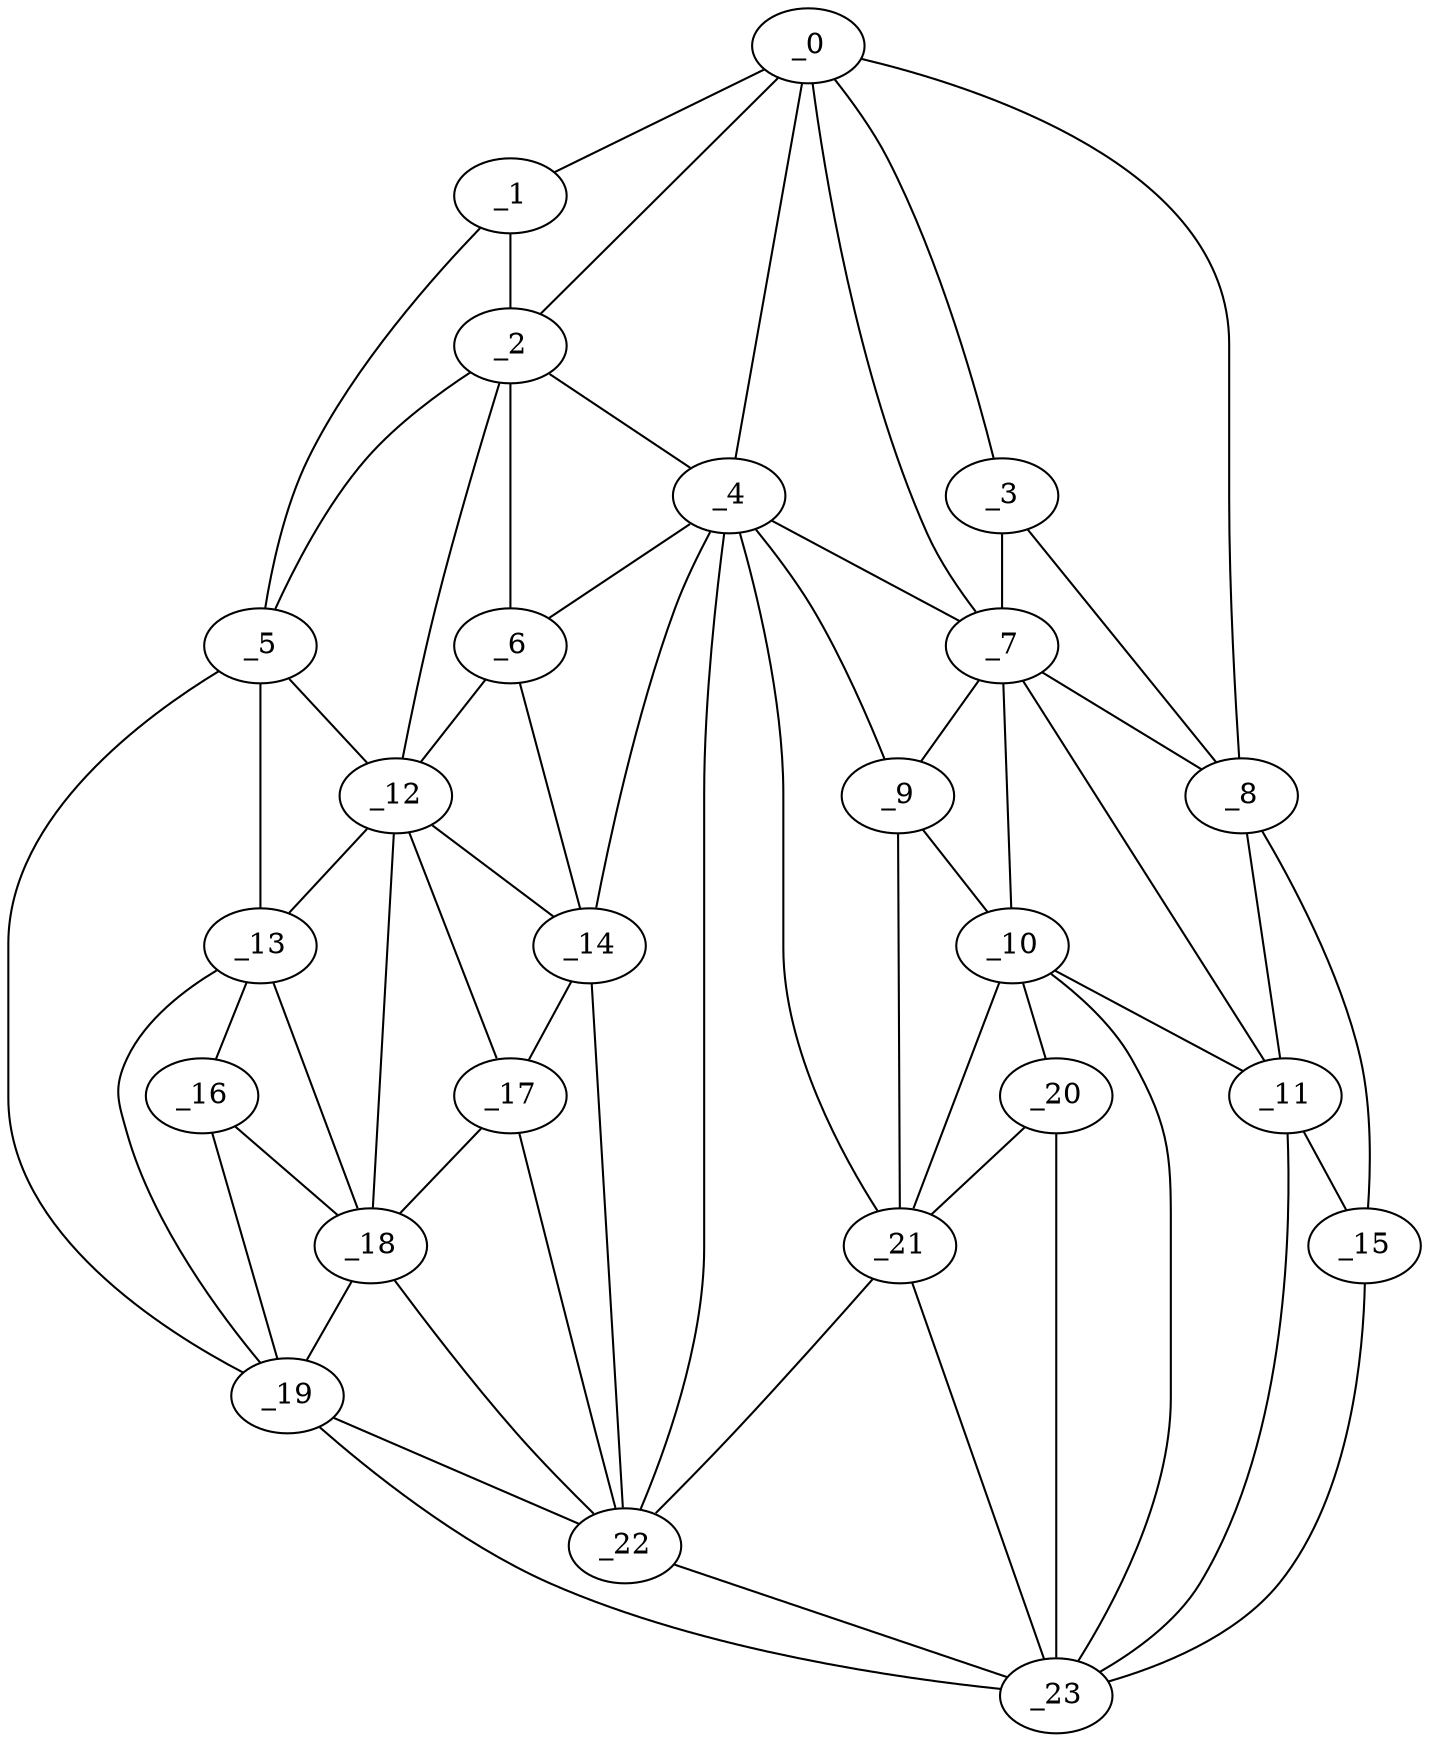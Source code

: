 graph "obj7__45.gxl" {
	_0	 [x=37,
		y=8];
	_1	 [x=53,
		y=96];
	_0 -- _1	 [valence=1];
	_2	 [x=54,
		y=81];
	_0 -- _2	 [valence=2];
	_3	 [x=58,
		y=12];
	_0 -- _3	 [valence=1];
	_4	 [x=61,
		y=66];
	_0 -- _4	 [valence=2];
	_7	 [x=66,
		y=21];
	_0 -- _7	 [valence=2];
	_8	 [x=69,
		y=4];
	_0 -- _8	 [valence=1];
	_1 -- _2	 [valence=1];
	_5	 [x=63,
		y=101];
	_1 -- _5	 [valence=1];
	_2 -- _4	 [valence=2];
	_2 -- _5	 [valence=1];
	_6	 [x=65,
		y=72];
	_2 -- _6	 [valence=2];
	_12	 [x=81,
		y=81];
	_2 -- _12	 [valence=2];
	_3 -- _7	 [valence=2];
	_3 -- _8	 [valence=2];
	_4 -- _6	 [valence=2];
	_4 -- _7	 [valence=1];
	_9	 [x=71,
		y=29];
	_4 -- _9	 [valence=2];
	_14	 [x=92,
		y=66];
	_4 -- _14	 [valence=1];
	_21	 [x=96,
		y=47];
	_4 -- _21	 [valence=2];
	_22	 [x=96,
		y=58];
	_4 -- _22	 [valence=2];
	_5 -- _12	 [valence=2];
	_13	 [x=81,
		y=96];
	_5 -- _13	 [valence=1];
	_19	 [x=95,
		y=103];
	_5 -- _19	 [valence=1];
	_6 -- _12	 [valence=2];
	_6 -- _14	 [valence=2];
	_7 -- _8	 [valence=2];
	_7 -- _9	 [valence=1];
	_10	 [x=79,
		y=28];
	_7 -- _10	 [valence=2];
	_11	 [x=81,
		y=17];
	_7 -- _11	 [valence=1];
	_8 -- _11	 [valence=1];
	_15	 [x=93,
		y=12];
	_8 -- _15	 [valence=1];
	_9 -- _10	 [valence=1];
	_9 -- _21	 [valence=2];
	_10 -- _11	 [valence=2];
	_20	 [x=96,
		y=36];
	_10 -- _20	 [valence=1];
	_10 -- _21	 [valence=2];
	_23	 [x=97,
		y=23];
	_10 -- _23	 [valence=2];
	_11 -- _15	 [valence=2];
	_11 -- _23	 [valence=1];
	_12 -- _13	 [valence=2];
	_12 -- _14	 [valence=1];
	_17	 [x=95,
		y=74];
	_12 -- _17	 [valence=2];
	_18	 [x=95,
		y=90];
	_12 -- _18	 [valence=2];
	_16	 [x=94,
		y=97];
	_13 -- _16	 [valence=1];
	_13 -- _18	 [valence=2];
	_13 -- _19	 [valence=1];
	_14 -- _17	 [valence=2];
	_14 -- _22	 [valence=1];
	_15 -- _23	 [valence=1];
	_16 -- _18	 [valence=2];
	_16 -- _19	 [valence=2];
	_17 -- _18	 [valence=2];
	_17 -- _22	 [valence=2];
	_18 -- _19	 [valence=1];
	_18 -- _22	 [valence=1];
	_19 -- _22	 [valence=2];
	_19 -- _23	 [valence=1];
	_20 -- _21	 [valence=2];
	_20 -- _23	 [valence=2];
	_21 -- _22	 [valence=2];
	_21 -- _23	 [valence=2];
	_22 -- _23	 [valence=1];
}
